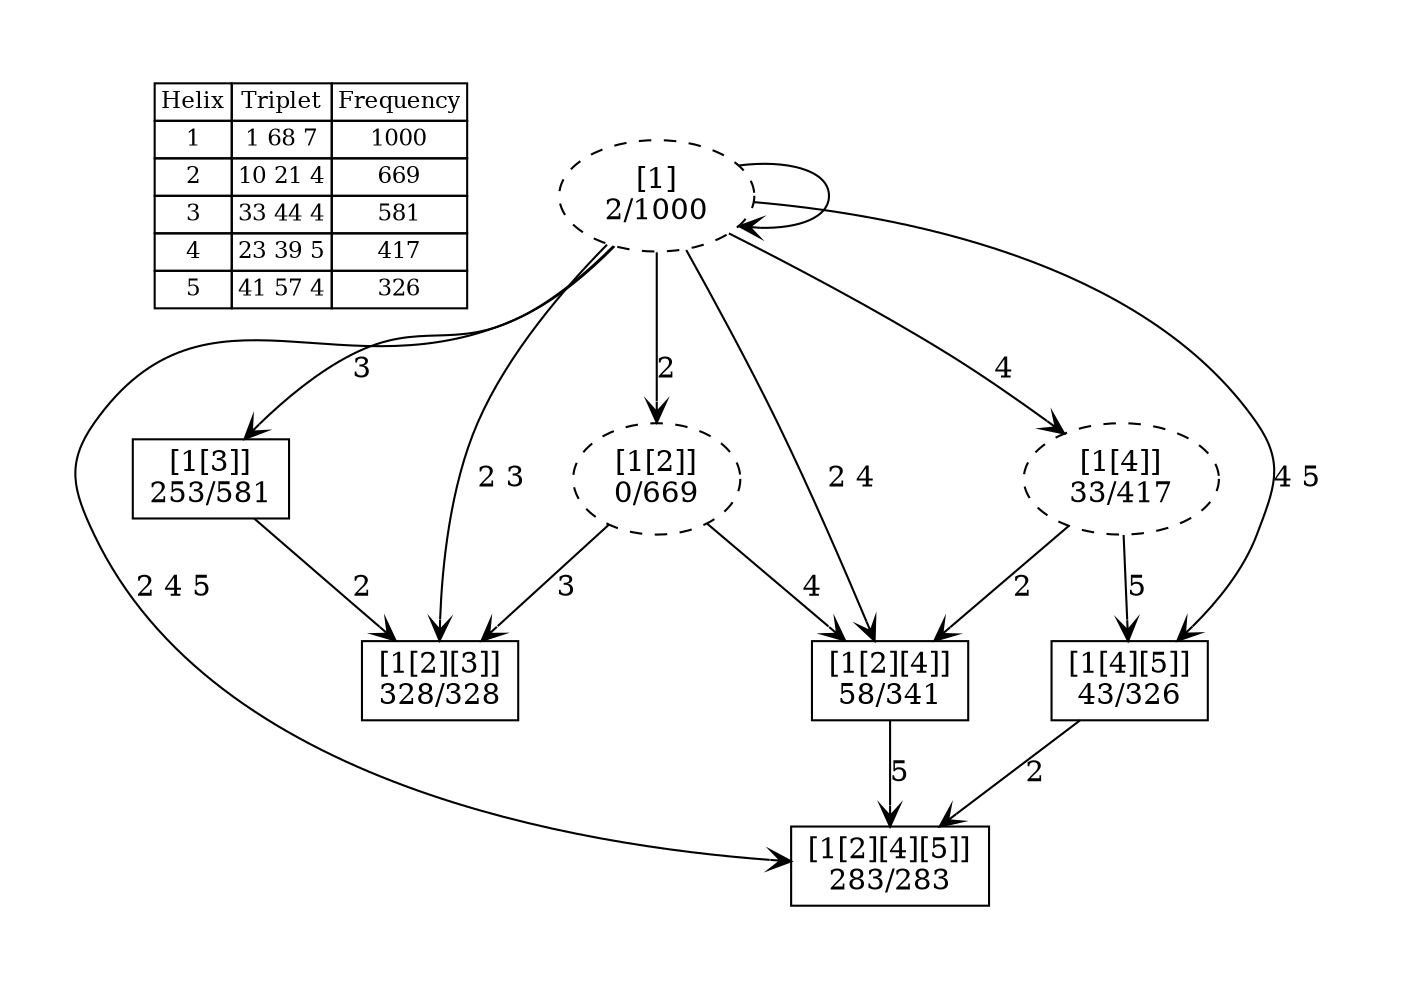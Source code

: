 digraph G {
	pad = 0.5;
	nodesep = 0.5;
"legend" [label = < <table border="0" cellborder="1" cellspacing="0"><tr><td>Helix</td><td>Triplet</td><td>Frequency</td></tr>
<tr><td>1</td><td>1 68 7</td><td>1000</td></tr>
<tr><td>2</td><td>10 21 4</td><td>669</td></tr>
<tr><td>3</td><td>33 44 4</td><td>581</td></tr>
<tr><td>4</td><td>23 39 5</td><td>417</td></tr>
<tr><td>5</td><td>41 57 4</td><td>326</td></tr>
</table>>, shape = plaintext, fontsize=11];
"1 2 3 " [shape = box];
"1 2 4 5 " [shape = box];
"1 3 " [shape = box];
"1 2 4 " [shape = box];
"1 4 5 " [shape = box];
"1 2 " [style = dashed];
"1 " [style = dashed];
"1 4 " [style = dashed];
"1 2 3 " [label = "[1[2][3]]\n328/328"];
"1 2 4 5 " [label = "[1[2][4][5]]\n283/283"];
"1 3 " [label = "[1[3]]\n253/581"];
"1 2 4 " [label = "[1[2][4]]\n58/341"];
"1 4 5 " [label = "[1[4][5]]\n43/326"];
"1 2 " [label = "[1[2]]\n0/669"];
"1 " [label = "[1]\n2/1000"];
"1 4 " [label = "[1[4]]\n33/417"];
"1 " [label = "[1]\n2/1000"];
"1 3 " -> "1 2 3 " [label = "2 ", arrowhead = vee];
"1 2 4 " -> "1 2 4 5 " [label = "5 ", arrowhead = vee];
"1 4 5 " -> "1 2 4 5 " [label = "2 ", arrowhead = vee];
"1 2 " -> "1 2 3 " [label = "3 ", arrowhead = vee];
"1 2 " -> "1 2 4 " [label = "4 ", arrowhead = vee];
"1 4 " -> "1 2 4 " [label = "2 ", arrowhead = vee];
"1 4 " -> "1 4 5 " [label = "5 ", arrowhead = vee];
"1 " -> "1 2 3 " [label = "2 3 ", arrowhead = vee];
"1 " -> "1 2 4 5 " [label = "2 4 5 ", arrowhead = vee];
"1 " -> "1 3 " [label = "3 ", arrowhead = vee];
"1 " -> "1 2 4 " [label = "2 4 ", arrowhead = vee];
"1 " -> "1 4 5 " [label = "4 5 ", arrowhead = vee];
"1 " -> "1 2 " [label = "2 ", arrowhead = vee];
"1 " -> "1 " [label = "", arrowhead = vee];
"1 " -> "1 4 " [label = "4 ", arrowhead = vee];
}